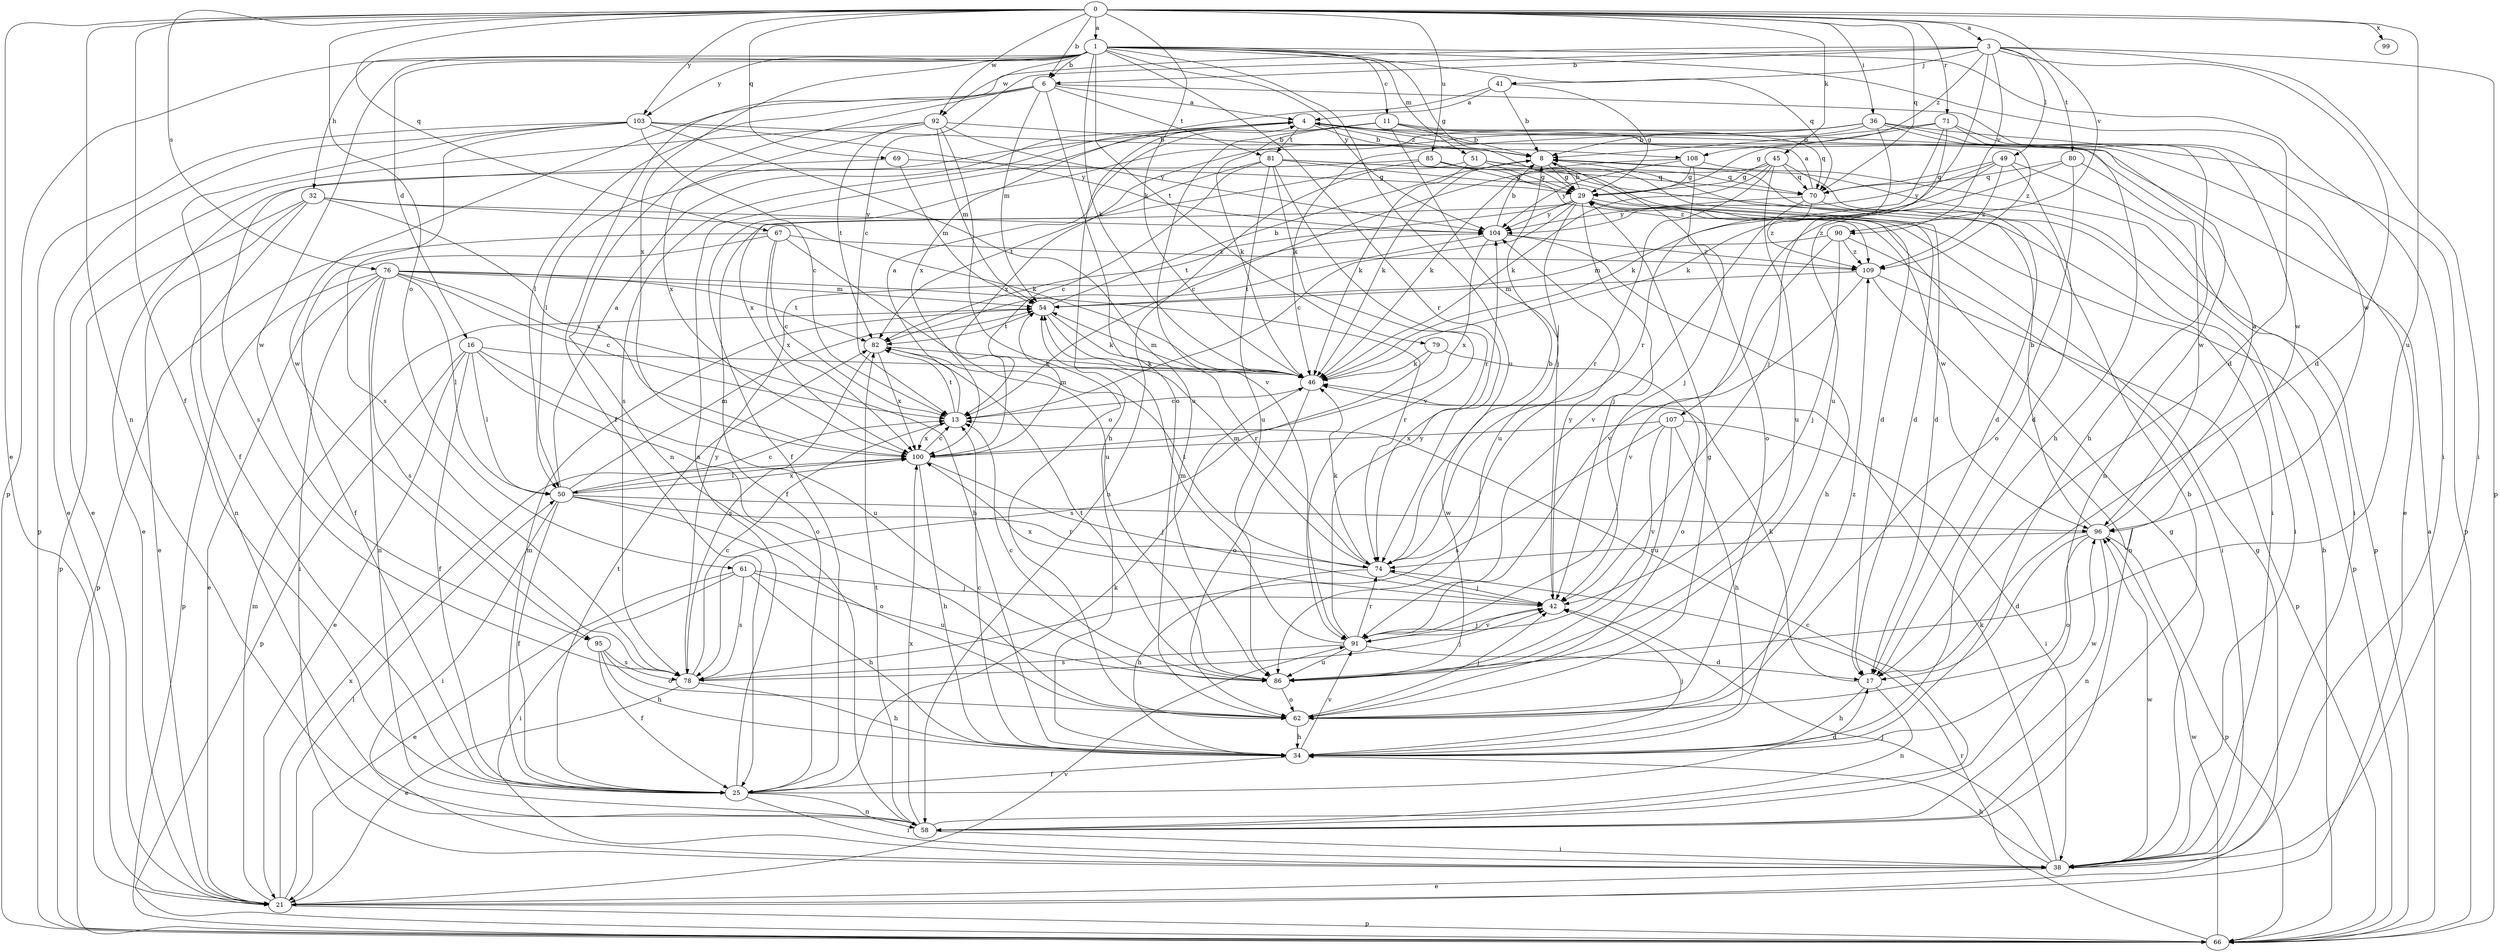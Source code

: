 strict digraph  {
0;
1;
3;
4;
6;
8;
11;
13;
16;
17;
21;
25;
29;
32;
34;
36;
38;
41;
42;
45;
46;
49;
50;
51;
54;
58;
61;
62;
66;
67;
69;
70;
71;
74;
76;
78;
79;
80;
81;
82;
85;
86;
90;
91;
92;
95;
96;
99;
100;
103;
104;
107;
108;
109;
0 -> 1  [label=a];
0 -> 3  [label=a];
0 -> 6  [label=b];
0 -> 21  [label=e];
0 -> 25  [label=f];
0 -> 36  [label=i];
0 -> 45  [label=k];
0 -> 46  [label=k];
0 -> 58  [label=n];
0 -> 61  [label=o];
0 -> 67  [label=q];
0 -> 69  [label=q];
0 -> 70  [label=q];
0 -> 71  [label=r];
0 -> 76  [label=s];
0 -> 85  [label=u];
0 -> 86  [label=u];
0 -> 90  [label=v];
0 -> 92  [label=w];
0 -> 99  [label=x];
0 -> 103  [label=y];
1 -> 6  [label=b];
1 -> 11  [label=c];
1 -> 16  [label=d];
1 -> 17  [label=d];
1 -> 29  [label=g];
1 -> 32  [label=h];
1 -> 38  [label=i];
1 -> 46  [label=k];
1 -> 51  [label=m];
1 -> 66  [label=p];
1 -> 70  [label=q];
1 -> 74  [label=r];
1 -> 79  [label=t];
1 -> 86  [label=u];
1 -> 92  [label=w];
1 -> 95  [label=w];
1 -> 100  [label=x];
1 -> 103  [label=y];
1 -> 104  [label=y];
3 -> 6  [label=b];
3 -> 13  [label=c];
3 -> 17  [label=d];
3 -> 25  [label=f];
3 -> 38  [label=i];
3 -> 41  [label=j];
3 -> 49  [label=l];
3 -> 66  [label=p];
3 -> 80  [label=t];
3 -> 90  [label=v];
3 -> 107  [label=z];
3 -> 108  [label=z];
4 -> 8  [label=b];
4 -> 50  [label=l];
4 -> 78  [label=s];
4 -> 81  [label=t];
4 -> 108  [label=z];
4 -> 109  [label=z];
6 -> 4  [label=a];
6 -> 50  [label=l];
6 -> 54  [label=m];
6 -> 58  [label=n];
6 -> 62  [label=o];
6 -> 81  [label=t];
6 -> 95  [label=w];
6 -> 96  [label=w];
8 -> 29  [label=g];
8 -> 46  [label=k];
8 -> 62  [label=o];
11 -> 8  [label=b];
11 -> 34  [label=h];
11 -> 42  [label=j];
11 -> 46  [label=k];
11 -> 58  [label=n];
11 -> 70  [label=q];
11 -> 91  [label=v];
13 -> 4  [label=a];
13 -> 82  [label=t];
13 -> 100  [label=x];
16 -> 21  [label=e];
16 -> 25  [label=f];
16 -> 46  [label=k];
16 -> 50  [label=l];
16 -> 62  [label=o];
16 -> 66  [label=p];
16 -> 86  [label=u];
17 -> 34  [label=h];
17 -> 46  [label=k];
17 -> 58  [label=n];
21 -> 29  [label=g];
21 -> 50  [label=l];
21 -> 54  [label=m];
21 -> 66  [label=p];
21 -> 91  [label=v];
21 -> 100  [label=x];
25 -> 4  [label=a];
25 -> 17  [label=d];
25 -> 38  [label=i];
25 -> 46  [label=k];
25 -> 54  [label=m];
25 -> 58  [label=n];
25 -> 82  [label=t];
29 -> 8  [label=b];
29 -> 13  [label=c];
29 -> 25  [label=f];
29 -> 42  [label=j];
29 -> 66  [label=p];
29 -> 82  [label=t];
29 -> 86  [label=u];
29 -> 96  [label=w];
29 -> 104  [label=y];
32 -> 21  [label=e];
32 -> 46  [label=k];
32 -> 58  [label=n];
32 -> 66  [label=p];
32 -> 100  [label=x];
32 -> 104  [label=y];
34 -> 13  [label=c];
34 -> 25  [label=f];
34 -> 42  [label=j];
34 -> 91  [label=v];
34 -> 96  [label=w];
36 -> 8  [label=b];
36 -> 21  [label=e];
36 -> 25  [label=f];
36 -> 34  [label=h];
36 -> 42  [label=j];
36 -> 46  [label=k];
36 -> 66  [label=p];
36 -> 100  [label=x];
38 -> 21  [label=e];
38 -> 29  [label=g];
38 -> 34  [label=h];
38 -> 42  [label=j];
38 -> 46  [label=k];
38 -> 96  [label=w];
41 -> 4  [label=a];
41 -> 8  [label=b];
41 -> 29  [label=g];
41 -> 100  [label=x];
42 -> 91  [label=v];
42 -> 100  [label=x];
42 -> 104  [label=y];
45 -> 13  [label=c];
45 -> 17  [label=d];
45 -> 29  [label=g];
45 -> 46  [label=k];
45 -> 70  [label=q];
45 -> 74  [label=r];
45 -> 86  [label=u];
46 -> 13  [label=c];
46 -> 54  [label=m];
46 -> 62  [label=o];
49 -> 17  [label=d];
49 -> 38  [label=i];
49 -> 46  [label=k];
49 -> 70  [label=q];
49 -> 104  [label=y];
49 -> 109  [label=z];
50 -> 4  [label=a];
50 -> 13  [label=c];
50 -> 25  [label=f];
50 -> 38  [label=i];
50 -> 54  [label=m];
50 -> 62  [label=o];
50 -> 74  [label=r];
50 -> 96  [label=w];
50 -> 100  [label=x];
51 -> 17  [label=d];
51 -> 29  [label=g];
51 -> 46  [label=k];
51 -> 58  [label=n];
51 -> 70  [label=q];
54 -> 8  [label=b];
54 -> 46  [label=k];
54 -> 74  [label=r];
54 -> 82  [label=t];
58 -> 8  [label=b];
58 -> 13  [label=c];
58 -> 38  [label=i];
58 -> 82  [label=t];
58 -> 100  [label=x];
61 -> 21  [label=e];
61 -> 34  [label=h];
61 -> 38  [label=i];
61 -> 42  [label=j];
61 -> 78  [label=s];
61 -> 86  [label=u];
62 -> 29  [label=g];
62 -> 34  [label=h];
62 -> 42  [label=j];
62 -> 109  [label=z];
66 -> 4  [label=a];
66 -> 8  [label=b];
66 -> 74  [label=r];
66 -> 96  [label=w];
67 -> 13  [label=c];
67 -> 25  [label=f];
67 -> 66  [label=p];
67 -> 86  [label=u];
67 -> 100  [label=x];
67 -> 109  [label=z];
69 -> 29  [label=g];
69 -> 54  [label=m];
69 -> 78  [label=s];
70 -> 4  [label=a];
70 -> 38  [label=i];
70 -> 91  [label=v];
70 -> 104  [label=y];
70 -> 109  [label=z];
71 -> 8  [label=b];
71 -> 29  [label=g];
71 -> 34  [label=h];
71 -> 74  [label=r];
71 -> 86  [label=u];
71 -> 96  [label=w];
74 -> 8  [label=b];
74 -> 34  [label=h];
74 -> 42  [label=j];
74 -> 46  [label=k];
74 -> 54  [label=m];
74 -> 82  [label=t];
76 -> 13  [label=c];
76 -> 21  [label=e];
76 -> 34  [label=h];
76 -> 38  [label=i];
76 -> 50  [label=l];
76 -> 54  [label=m];
76 -> 58  [label=n];
76 -> 66  [label=p];
76 -> 74  [label=r];
76 -> 78  [label=s];
76 -> 82  [label=t];
78 -> 13  [label=c];
78 -> 21  [label=e];
78 -> 34  [label=h];
78 -> 42  [label=j];
78 -> 104  [label=y];
79 -> 46  [label=k];
79 -> 62  [label=o];
79 -> 78  [label=s];
80 -> 46  [label=k];
80 -> 62  [label=o];
80 -> 70  [label=q];
80 -> 96  [label=w];
81 -> 13  [label=c];
81 -> 17  [label=d];
81 -> 38  [label=i];
81 -> 70  [label=q];
81 -> 74  [label=r];
81 -> 82  [label=t];
81 -> 86  [label=u];
81 -> 91  [label=v];
82 -> 46  [label=k];
82 -> 78  [label=s];
82 -> 100  [label=x];
85 -> 17  [label=d];
85 -> 21  [label=e];
85 -> 29  [label=g];
85 -> 100  [label=x];
85 -> 109  [label=z];
86 -> 13  [label=c];
86 -> 62  [label=o];
86 -> 82  [label=t];
90 -> 38  [label=i];
90 -> 42  [label=j];
90 -> 54  [label=m];
90 -> 91  [label=v];
90 -> 109  [label=z];
91 -> 17  [label=d];
91 -> 42  [label=j];
91 -> 54  [label=m];
91 -> 74  [label=r];
91 -> 78  [label=s];
91 -> 86  [label=u];
91 -> 104  [label=y];
92 -> 8  [label=b];
92 -> 21  [label=e];
92 -> 54  [label=m];
92 -> 62  [label=o];
92 -> 82  [label=t];
92 -> 100  [label=x];
92 -> 104  [label=y];
95 -> 25  [label=f];
95 -> 34  [label=h];
95 -> 62  [label=o];
95 -> 78  [label=s];
96 -> 4  [label=a];
96 -> 8  [label=b];
96 -> 17  [label=d];
96 -> 58  [label=n];
96 -> 62  [label=o];
96 -> 66  [label=p];
96 -> 74  [label=r];
100 -> 13  [label=c];
100 -> 34  [label=h];
100 -> 42  [label=j];
100 -> 50  [label=l];
100 -> 54  [label=m];
103 -> 8  [label=b];
103 -> 13  [label=c];
103 -> 21  [label=e];
103 -> 25  [label=f];
103 -> 66  [label=p];
103 -> 78  [label=s];
103 -> 86  [label=u];
103 -> 104  [label=y];
104 -> 8  [label=b];
104 -> 34  [label=h];
104 -> 82  [label=t];
104 -> 100  [label=x];
104 -> 109  [label=z];
107 -> 34  [label=h];
107 -> 38  [label=i];
107 -> 78  [label=s];
107 -> 86  [label=u];
107 -> 91  [label=v];
107 -> 100  [label=x];
108 -> 29  [label=g];
108 -> 42  [label=j];
108 -> 46  [label=k];
108 -> 66  [label=p];
108 -> 104  [label=y];
109 -> 54  [label=m];
109 -> 58  [label=n];
109 -> 66  [label=p];
109 -> 91  [label=v];
}
